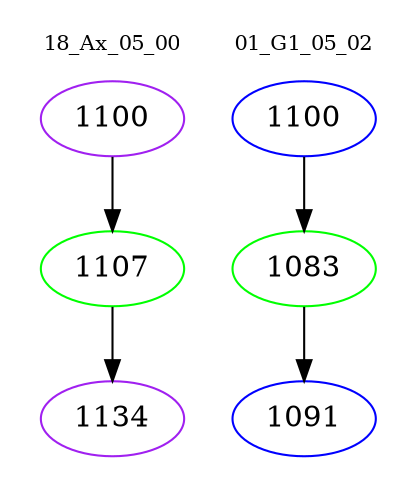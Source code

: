 digraph{
subgraph cluster_0 {
color = white
label = "18_Ax_05_00";
fontsize=10;
T0_1100 [label="1100", color="purple"]
T0_1100 -> T0_1107 [color="black"]
T0_1107 [label="1107", color="green"]
T0_1107 -> T0_1134 [color="black"]
T0_1134 [label="1134", color="purple"]
}
subgraph cluster_1 {
color = white
label = "01_G1_05_02";
fontsize=10;
T1_1100 [label="1100", color="blue"]
T1_1100 -> T1_1083 [color="black"]
T1_1083 [label="1083", color="green"]
T1_1083 -> T1_1091 [color="black"]
T1_1091 [label="1091", color="blue"]
}
}
